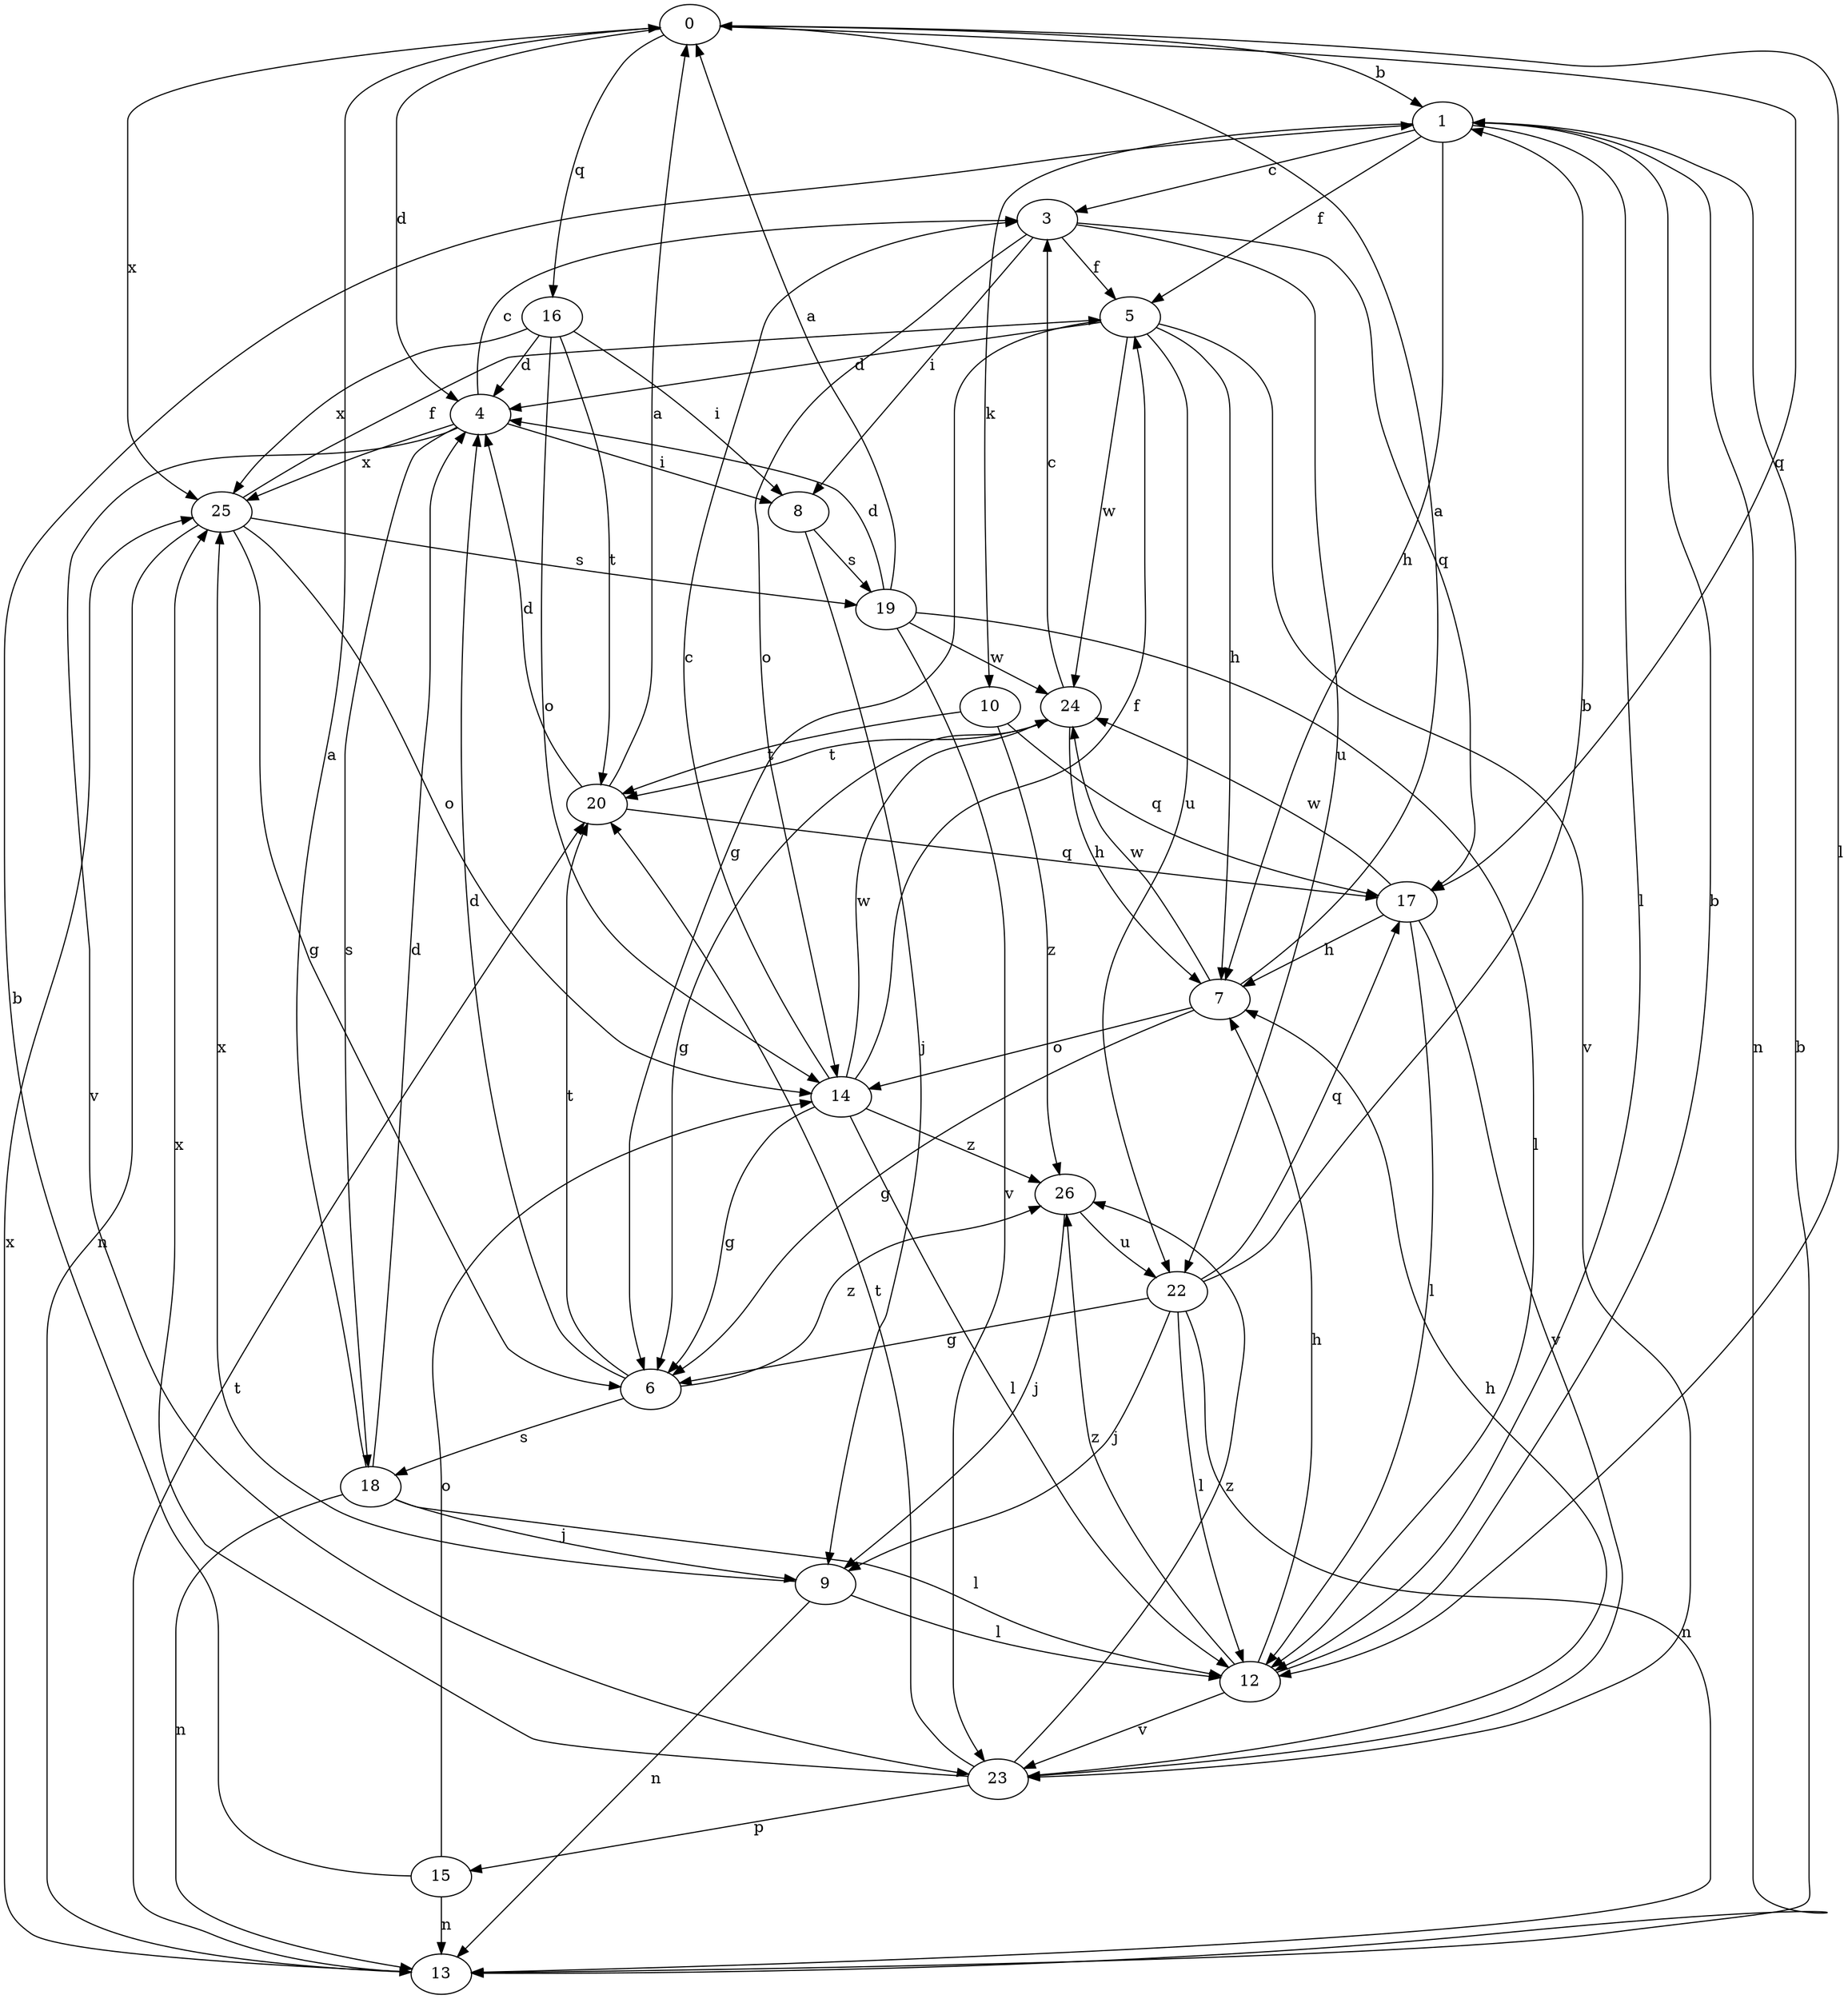 strict digraph  {
0;
1;
3;
4;
5;
6;
7;
8;
9;
10;
12;
13;
14;
15;
16;
17;
18;
19;
20;
22;
23;
24;
25;
26;
0 -> 1  [label=b];
0 -> 4  [label=d];
0 -> 12  [label=l];
0 -> 16  [label=q];
0 -> 17  [label=q];
0 -> 25  [label=x];
1 -> 3  [label=c];
1 -> 5  [label=f];
1 -> 7  [label=h];
1 -> 10  [label=k];
1 -> 12  [label=l];
1 -> 13  [label=n];
3 -> 5  [label=f];
3 -> 8  [label=i];
3 -> 14  [label=o];
3 -> 17  [label=q];
3 -> 22  [label=u];
4 -> 3  [label=c];
4 -> 8  [label=i];
4 -> 18  [label=s];
4 -> 23  [label=v];
4 -> 25  [label=x];
5 -> 4  [label=d];
5 -> 6  [label=g];
5 -> 7  [label=h];
5 -> 22  [label=u];
5 -> 23  [label=v];
5 -> 24  [label=w];
6 -> 4  [label=d];
6 -> 18  [label=s];
6 -> 20  [label=t];
6 -> 26  [label=z];
7 -> 0  [label=a];
7 -> 6  [label=g];
7 -> 14  [label=o];
7 -> 24  [label=w];
8 -> 9  [label=j];
8 -> 19  [label=s];
9 -> 12  [label=l];
9 -> 13  [label=n];
9 -> 25  [label=x];
10 -> 17  [label=q];
10 -> 20  [label=t];
10 -> 26  [label=z];
12 -> 1  [label=b];
12 -> 7  [label=h];
12 -> 23  [label=v];
12 -> 26  [label=z];
13 -> 1  [label=b];
13 -> 20  [label=t];
13 -> 25  [label=x];
14 -> 3  [label=c];
14 -> 5  [label=f];
14 -> 6  [label=g];
14 -> 12  [label=l];
14 -> 24  [label=w];
14 -> 26  [label=z];
15 -> 1  [label=b];
15 -> 13  [label=n];
15 -> 14  [label=o];
16 -> 4  [label=d];
16 -> 8  [label=i];
16 -> 14  [label=o];
16 -> 20  [label=t];
16 -> 25  [label=x];
17 -> 7  [label=h];
17 -> 12  [label=l];
17 -> 23  [label=v];
17 -> 24  [label=w];
18 -> 0  [label=a];
18 -> 4  [label=d];
18 -> 9  [label=j];
18 -> 12  [label=l];
18 -> 13  [label=n];
19 -> 0  [label=a];
19 -> 4  [label=d];
19 -> 12  [label=l];
19 -> 23  [label=v];
19 -> 24  [label=w];
20 -> 0  [label=a];
20 -> 4  [label=d];
20 -> 17  [label=q];
22 -> 1  [label=b];
22 -> 6  [label=g];
22 -> 9  [label=j];
22 -> 12  [label=l];
22 -> 13  [label=n];
22 -> 17  [label=q];
23 -> 7  [label=h];
23 -> 15  [label=p];
23 -> 20  [label=t];
23 -> 25  [label=x];
23 -> 26  [label=z];
24 -> 3  [label=c];
24 -> 6  [label=g];
24 -> 7  [label=h];
24 -> 20  [label=t];
25 -> 5  [label=f];
25 -> 6  [label=g];
25 -> 13  [label=n];
25 -> 14  [label=o];
25 -> 19  [label=s];
26 -> 9  [label=j];
26 -> 22  [label=u];
}
